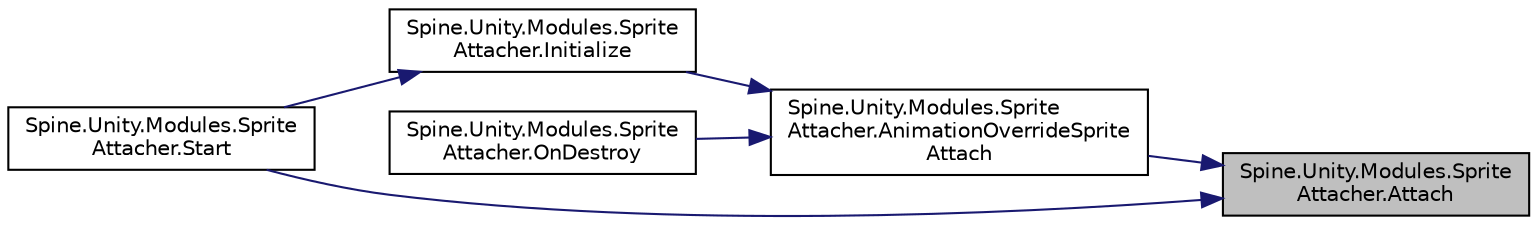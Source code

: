 digraph "Spine.Unity.Modules.SpriteAttacher.Attach"
{
 // LATEX_PDF_SIZE
  edge [fontname="Helvetica",fontsize="10",labelfontname="Helvetica",labelfontsize="10"];
  node [fontname="Helvetica",fontsize="10",shape=record];
  rankdir="RL";
  Node1 [label="Spine.Unity.Modules.Sprite\lAttacher.Attach",height=0.2,width=0.4,color="black", fillcolor="grey75", style="filled", fontcolor="black",tooltip="Update the slot's attachment to the Attachment generated from the sprite."];
  Node1 -> Node2 [dir="back",color="midnightblue",fontsize="10",style="solid"];
  Node2 [label="Spine.Unity.Modules.Sprite\lAttacher.AnimationOverrideSprite\lAttach",height=0.2,width=0.4,color="black", fillcolor="white", style="filled",URL="$class_spine_1_1_unity_1_1_modules_1_1_sprite_attacher.html#a25f728df122ef511fa373b130bb77dc1",tooltip=" "];
  Node2 -> Node3 [dir="back",color="midnightblue",fontsize="10",style="solid"];
  Node3 [label="Spine.Unity.Modules.Sprite\lAttacher.Initialize",height=0.2,width=0.4,color="black", fillcolor="white", style="filled",URL="$class_spine_1_1_unity_1_1_modules_1_1_sprite_attacher.html#a675873208237ce5899bfb8424b6641fd",tooltip=" "];
  Node3 -> Node4 [dir="back",color="midnightblue",fontsize="10",style="solid"];
  Node4 [label="Spine.Unity.Modules.Sprite\lAttacher.Start",height=0.2,width=0.4,color="black", fillcolor="white", style="filled",URL="$class_spine_1_1_unity_1_1_modules_1_1_sprite_attacher.html#a711fb8c373416fa229712c10eebc6aa4",tooltip=" "];
  Node2 -> Node5 [dir="back",color="midnightblue",fontsize="10",style="solid"];
  Node5 [label="Spine.Unity.Modules.Sprite\lAttacher.OnDestroy",height=0.2,width=0.4,color="black", fillcolor="white", style="filled",URL="$class_spine_1_1_unity_1_1_modules_1_1_sprite_attacher.html#abc7367a2968fc33cef72743c4e39336e",tooltip=" "];
  Node1 -> Node4 [dir="back",color="midnightblue",fontsize="10",style="solid"];
}
